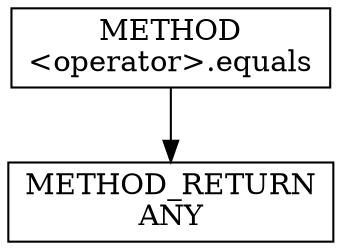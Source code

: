 digraph "&lt;operator&gt;.equals" {  
node [shape="rect"];  
"111669149743" [label = <METHOD<BR/>&lt;operator&gt;.equals> ]
"128849018927" [label = <METHOD_RETURN<BR/>ANY> ]
  "111669149743" -> "128849018927" 
}
